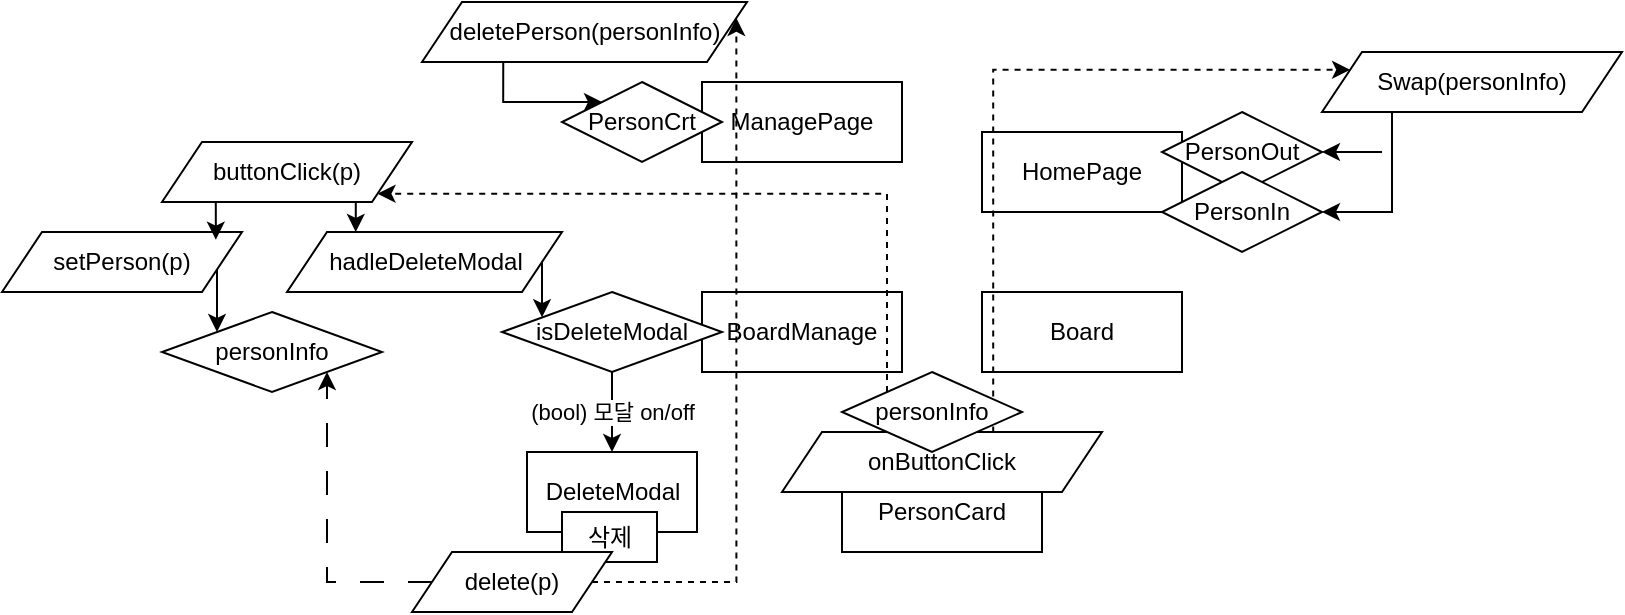 <mxfile version="26.1.1">
  <diagram name="페이지-1" id="wlE4UHoB7A_fNCY-TsFU">
    <mxGraphModel dx="414" dy="793" grid="1" gridSize="10" guides="1" tooltips="1" connect="1" arrows="1" fold="1" page="1" pageScale="1" pageWidth="850" pageHeight="1100" math="0" shadow="0">
      <root>
        <mxCell id="0" />
        <mxCell id="1" parent="0" />
        <mxCell id="mUY4ka1acNzpxj1P79HM-1" value="ManagePage" style="rounded=0;whiteSpace=wrap;html=1;" vertex="1" parent="1">
          <mxGeometry x="370" y="110" width="100" height="40" as="geometry" />
        </mxCell>
        <mxCell id="mUY4ka1acNzpxj1P79HM-2" value="BoardManage" style="rounded=0;whiteSpace=wrap;html=1;" vertex="1" parent="1">
          <mxGeometry x="370" y="215" width="100" height="40" as="geometry" />
        </mxCell>
        <mxCell id="mUY4ka1acNzpxj1P79HM-3" value="PersonCard" style="rounded=0;whiteSpace=wrap;html=1;" vertex="1" parent="1">
          <mxGeometry x="440" y="305" width="100" height="40" as="geometry" />
        </mxCell>
        <mxCell id="mUY4ka1acNzpxj1P79HM-4" value="HomePage" style="rounded=0;whiteSpace=wrap;html=1;" vertex="1" parent="1">
          <mxGeometry x="510" y="135" width="100" height="40" as="geometry" />
        </mxCell>
        <mxCell id="mUY4ka1acNzpxj1P79HM-5" value="Board" style="rounded=0;whiteSpace=wrap;html=1;" vertex="1" parent="1">
          <mxGeometry x="510" y="215" width="100" height="40" as="geometry" />
        </mxCell>
        <mxCell id="mUY4ka1acNzpxj1P79HM-11" value="isDeleteModal" style="rhombus;whiteSpace=wrap;html=1;" vertex="1" parent="1">
          <mxGeometry x="270" y="215" width="110" height="40" as="geometry" />
        </mxCell>
        <mxCell id="mUY4ka1acNzpxj1P79HM-14" value="(bool) 모달 on/off" style="endArrow=classic;html=1;rounded=0;exitX=0.5;exitY=1;exitDx=0;exitDy=0;" edge="1" parent="1" source="mUY4ka1acNzpxj1P79HM-11">
          <mxGeometry width="50" height="50" relative="1" as="geometry">
            <mxPoint x="440" y="405" as="sourcePoint" />
            <mxPoint x="325" y="295" as="targetPoint" />
          </mxGeometry>
        </mxCell>
        <mxCell id="mUY4ka1acNzpxj1P79HM-16" value="DeleteModal" style="rounded=0;whiteSpace=wrap;html=1;" vertex="1" parent="1">
          <mxGeometry x="282.5" y="295" width="85" height="40" as="geometry" />
        </mxCell>
        <mxCell id="mUY4ka1acNzpxj1P79HM-18" value="PersonCrt" style="rhombus;whiteSpace=wrap;html=1;" vertex="1" parent="1">
          <mxGeometry x="300" y="110" width="80" height="40" as="geometry" />
        </mxCell>
        <mxCell id="mUY4ka1acNzpxj1P79HM-21" value="삭제" style="rounded=0;whiteSpace=wrap;html=1;" vertex="1" parent="1">
          <mxGeometry x="300" y="325" width="47.5" height="25" as="geometry" />
        </mxCell>
        <mxCell id="mUY4ka1acNzpxj1P79HM-31" style="edgeStyle=orthogonalEdgeStyle;rounded=0;orthogonalLoop=1;jettySize=auto;html=1;exitX=0.25;exitY=1;exitDx=0;exitDy=0;entryX=0;entryY=0;entryDx=0;entryDy=0;" edge="1" parent="1" source="mUY4ka1acNzpxj1P79HM-26" target="mUY4ka1acNzpxj1P79HM-18">
          <mxGeometry relative="1" as="geometry" />
        </mxCell>
        <mxCell id="mUY4ka1acNzpxj1P79HM-26" value="deletePerson(personInfo)" style="shape=parallelogram;perimeter=parallelogramPerimeter;whiteSpace=wrap;html=1;fixedSize=1;" vertex="1" parent="1">
          <mxGeometry x="230" y="70" width="162.5" height="30" as="geometry" />
        </mxCell>
        <mxCell id="mUY4ka1acNzpxj1P79HM-58" style="edgeStyle=orthogonalEdgeStyle;rounded=0;orthogonalLoop=1;jettySize=auto;html=1;exitX=0.66;exitY=0.007;exitDx=0;exitDy=0;entryX=0;entryY=0.25;entryDx=0;entryDy=0;dashed=1;exitPerimeter=0;" edge="1" parent="1" source="mUY4ka1acNzpxj1P79HM-28" target="mUY4ka1acNzpxj1P79HM-33">
          <mxGeometry relative="1" as="geometry">
            <Array as="points">
              <mxPoint x="516" y="104" />
            </Array>
          </mxGeometry>
        </mxCell>
        <mxCell id="mUY4ka1acNzpxj1P79HM-28" value="onButtonClick" style="shape=parallelogram;perimeter=parallelogramPerimeter;whiteSpace=wrap;html=1;fixedSize=1;" vertex="1" parent="1">
          <mxGeometry x="410" y="285" width="160" height="30" as="geometry" />
        </mxCell>
        <mxCell id="mUY4ka1acNzpxj1P79HM-29" value="PersonOut" style="rhombus;whiteSpace=wrap;html=1;" vertex="1" parent="1">
          <mxGeometry x="600" y="125" width="80" height="40" as="geometry" />
        </mxCell>
        <mxCell id="mUY4ka1acNzpxj1P79HM-30" value="PersonIn" style="rhombus;whiteSpace=wrap;html=1;" vertex="1" parent="1">
          <mxGeometry x="600" y="155" width="80" height="40" as="geometry" />
        </mxCell>
        <mxCell id="mUY4ka1acNzpxj1P79HM-44" style="edgeStyle=orthogonalEdgeStyle;rounded=0;orthogonalLoop=1;jettySize=auto;html=1;exitX=0.25;exitY=1;exitDx=0;exitDy=0;entryX=1;entryY=0.5;entryDx=0;entryDy=0;" edge="1" parent="1" target="mUY4ka1acNzpxj1P79HM-30">
          <mxGeometry relative="1" as="geometry">
            <mxPoint x="715" y="125" as="sourcePoint" />
            <mxPoint x="690" y="175" as="targetPoint" />
            <Array as="points">
              <mxPoint x="715" y="175" />
            </Array>
          </mxGeometry>
        </mxCell>
        <mxCell id="mUY4ka1acNzpxj1P79HM-33" value="Swap(personInfo)" style="shape=parallelogram;perimeter=parallelogramPerimeter;whiteSpace=wrap;html=1;fixedSize=1;" vertex="1" parent="1">
          <mxGeometry x="680" y="95" width="150" height="30" as="geometry" />
        </mxCell>
        <mxCell id="mUY4ka1acNzpxj1P79HM-45" value="" style="endArrow=classic;html=1;rounded=0;entryX=1;entryY=0.5;entryDx=0;entryDy=0;" edge="1" parent="1" target="mUY4ka1acNzpxj1P79HM-29">
          <mxGeometry width="50" height="50" relative="1" as="geometry">
            <mxPoint x="710" y="145" as="sourcePoint" />
            <mxPoint x="540" y="335" as="targetPoint" />
          </mxGeometry>
        </mxCell>
        <mxCell id="mUY4ka1acNzpxj1P79HM-50" value="hadleDeleteModal" style="shape=parallelogram;perimeter=parallelogramPerimeter;whiteSpace=wrap;html=1;fixedSize=1;" vertex="1" parent="1">
          <mxGeometry x="162.5" y="185" width="137.5" height="30" as="geometry" />
        </mxCell>
        <mxCell id="mUY4ka1acNzpxj1P79HM-52" style="edgeStyle=orthogonalEdgeStyle;rounded=0;orthogonalLoop=1;jettySize=auto;html=1;exitX=1;exitY=0.5;exitDx=0;exitDy=0;entryX=0.182;entryY=0.315;entryDx=0;entryDy=0;entryPerimeter=0;" edge="1" parent="1" source="mUY4ka1acNzpxj1P79HM-50" target="mUY4ka1acNzpxj1P79HM-11">
          <mxGeometry relative="1" as="geometry" />
        </mxCell>
        <mxCell id="mUY4ka1acNzpxj1P79HM-70" style="edgeStyle=orthogonalEdgeStyle;rounded=0;orthogonalLoop=1;jettySize=auto;html=1;exitX=0;exitY=0;exitDx=0;exitDy=0;entryX=1;entryY=1;entryDx=0;entryDy=0;dashed=1;" edge="1" parent="1" source="mUY4ka1acNzpxj1P79HM-59" target="mUY4ka1acNzpxj1P79HM-63">
          <mxGeometry relative="1" as="geometry">
            <Array as="points">
              <mxPoint x="463" y="166" />
            </Array>
          </mxGeometry>
        </mxCell>
        <mxCell id="mUY4ka1acNzpxj1P79HM-59" value="personInfo" style="rhombus;whiteSpace=wrap;html=1;" vertex="1" parent="1">
          <mxGeometry x="440" y="255" width="90" height="40" as="geometry" />
        </mxCell>
        <mxCell id="mUY4ka1acNzpxj1P79HM-62" style="edgeStyle=orthogonalEdgeStyle;rounded=0;orthogonalLoop=1;jettySize=auto;html=1;exitX=1;exitY=0.5;exitDx=0;exitDy=0;entryX=0;entryY=0;entryDx=0;entryDy=0;" edge="1" parent="1" source="mUY4ka1acNzpxj1P79HM-60" target="mUY4ka1acNzpxj1P79HM-61">
          <mxGeometry relative="1" as="geometry" />
        </mxCell>
        <mxCell id="mUY4ka1acNzpxj1P79HM-60" value="setPerson(p)" style="shape=parallelogram;perimeter=parallelogramPerimeter;whiteSpace=wrap;html=1;fixedSize=1;" vertex="1" parent="1">
          <mxGeometry x="20" y="185" width="120" height="30" as="geometry" />
        </mxCell>
        <mxCell id="mUY4ka1acNzpxj1P79HM-61" value="personInfo" style="rhombus;whiteSpace=wrap;html=1;" vertex="1" parent="1">
          <mxGeometry x="100" y="225" width="110" height="40" as="geometry" />
        </mxCell>
        <mxCell id="mUY4ka1acNzpxj1P79HM-65" style="edgeStyle=orthogonalEdgeStyle;rounded=0;orthogonalLoop=1;jettySize=auto;html=1;exitX=0.75;exitY=1;exitDx=0;exitDy=0;entryX=0.25;entryY=0;entryDx=0;entryDy=0;" edge="1" parent="1" source="mUY4ka1acNzpxj1P79HM-63" target="mUY4ka1acNzpxj1P79HM-50">
          <mxGeometry relative="1" as="geometry" />
        </mxCell>
        <mxCell id="mUY4ka1acNzpxj1P79HM-63" value="buttonClick(p)" style="shape=parallelogram;perimeter=parallelogramPerimeter;whiteSpace=wrap;html=1;fixedSize=1;" vertex="1" parent="1">
          <mxGeometry x="100" y="140" width="125" height="30" as="geometry" />
        </mxCell>
        <mxCell id="mUY4ka1acNzpxj1P79HM-66" style="edgeStyle=orthogonalEdgeStyle;rounded=0;orthogonalLoop=1;jettySize=auto;html=1;exitX=0.25;exitY=1;exitDx=0;exitDy=0;entryX=0.891;entryY=0.129;entryDx=0;entryDy=0;entryPerimeter=0;" edge="1" parent="1" source="mUY4ka1acNzpxj1P79HM-63" target="mUY4ka1acNzpxj1P79HM-60">
          <mxGeometry relative="1" as="geometry" />
        </mxCell>
        <mxCell id="mUY4ka1acNzpxj1P79HM-75" style="edgeStyle=orthogonalEdgeStyle;rounded=0;orthogonalLoop=1;jettySize=auto;html=1;exitX=0;exitY=0.5;exitDx=0;exitDy=0;entryX=1;entryY=1;entryDx=0;entryDy=0;dashed=1;dashPattern=12 12;" edge="1" parent="1" source="mUY4ka1acNzpxj1P79HM-72" target="mUY4ka1acNzpxj1P79HM-61">
          <mxGeometry relative="1" as="geometry" />
        </mxCell>
        <mxCell id="mUY4ka1acNzpxj1P79HM-76" style="edgeStyle=orthogonalEdgeStyle;rounded=0;orthogonalLoop=1;jettySize=auto;html=1;exitX=1;exitY=0.5;exitDx=0;exitDy=0;entryX=1;entryY=0.25;entryDx=0;entryDy=0;dashed=1;" edge="1" parent="1" source="mUY4ka1acNzpxj1P79HM-72" target="mUY4ka1acNzpxj1P79HM-26">
          <mxGeometry relative="1" as="geometry">
            <Array as="points">
              <mxPoint x="387" y="360" />
            </Array>
          </mxGeometry>
        </mxCell>
        <mxCell id="mUY4ka1acNzpxj1P79HM-72" value="delete(p)" style="shape=parallelogram;perimeter=parallelogramPerimeter;whiteSpace=wrap;html=1;fixedSize=1;" vertex="1" parent="1">
          <mxGeometry x="225" y="345" width="100" height="30" as="geometry" />
        </mxCell>
      </root>
    </mxGraphModel>
  </diagram>
</mxfile>
